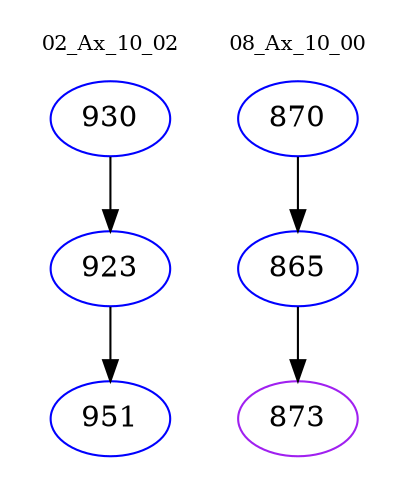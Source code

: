 digraph{
subgraph cluster_0 {
color = white
label = "02_Ax_10_02";
fontsize=10;
T0_930 [label="930", color="blue"]
T0_930 -> T0_923 [color="black"]
T0_923 [label="923", color="blue"]
T0_923 -> T0_951 [color="black"]
T0_951 [label="951", color="blue"]
}
subgraph cluster_1 {
color = white
label = "08_Ax_10_00";
fontsize=10;
T1_870 [label="870", color="blue"]
T1_870 -> T1_865 [color="black"]
T1_865 [label="865", color="blue"]
T1_865 -> T1_873 [color="black"]
T1_873 [label="873", color="purple"]
}
}
